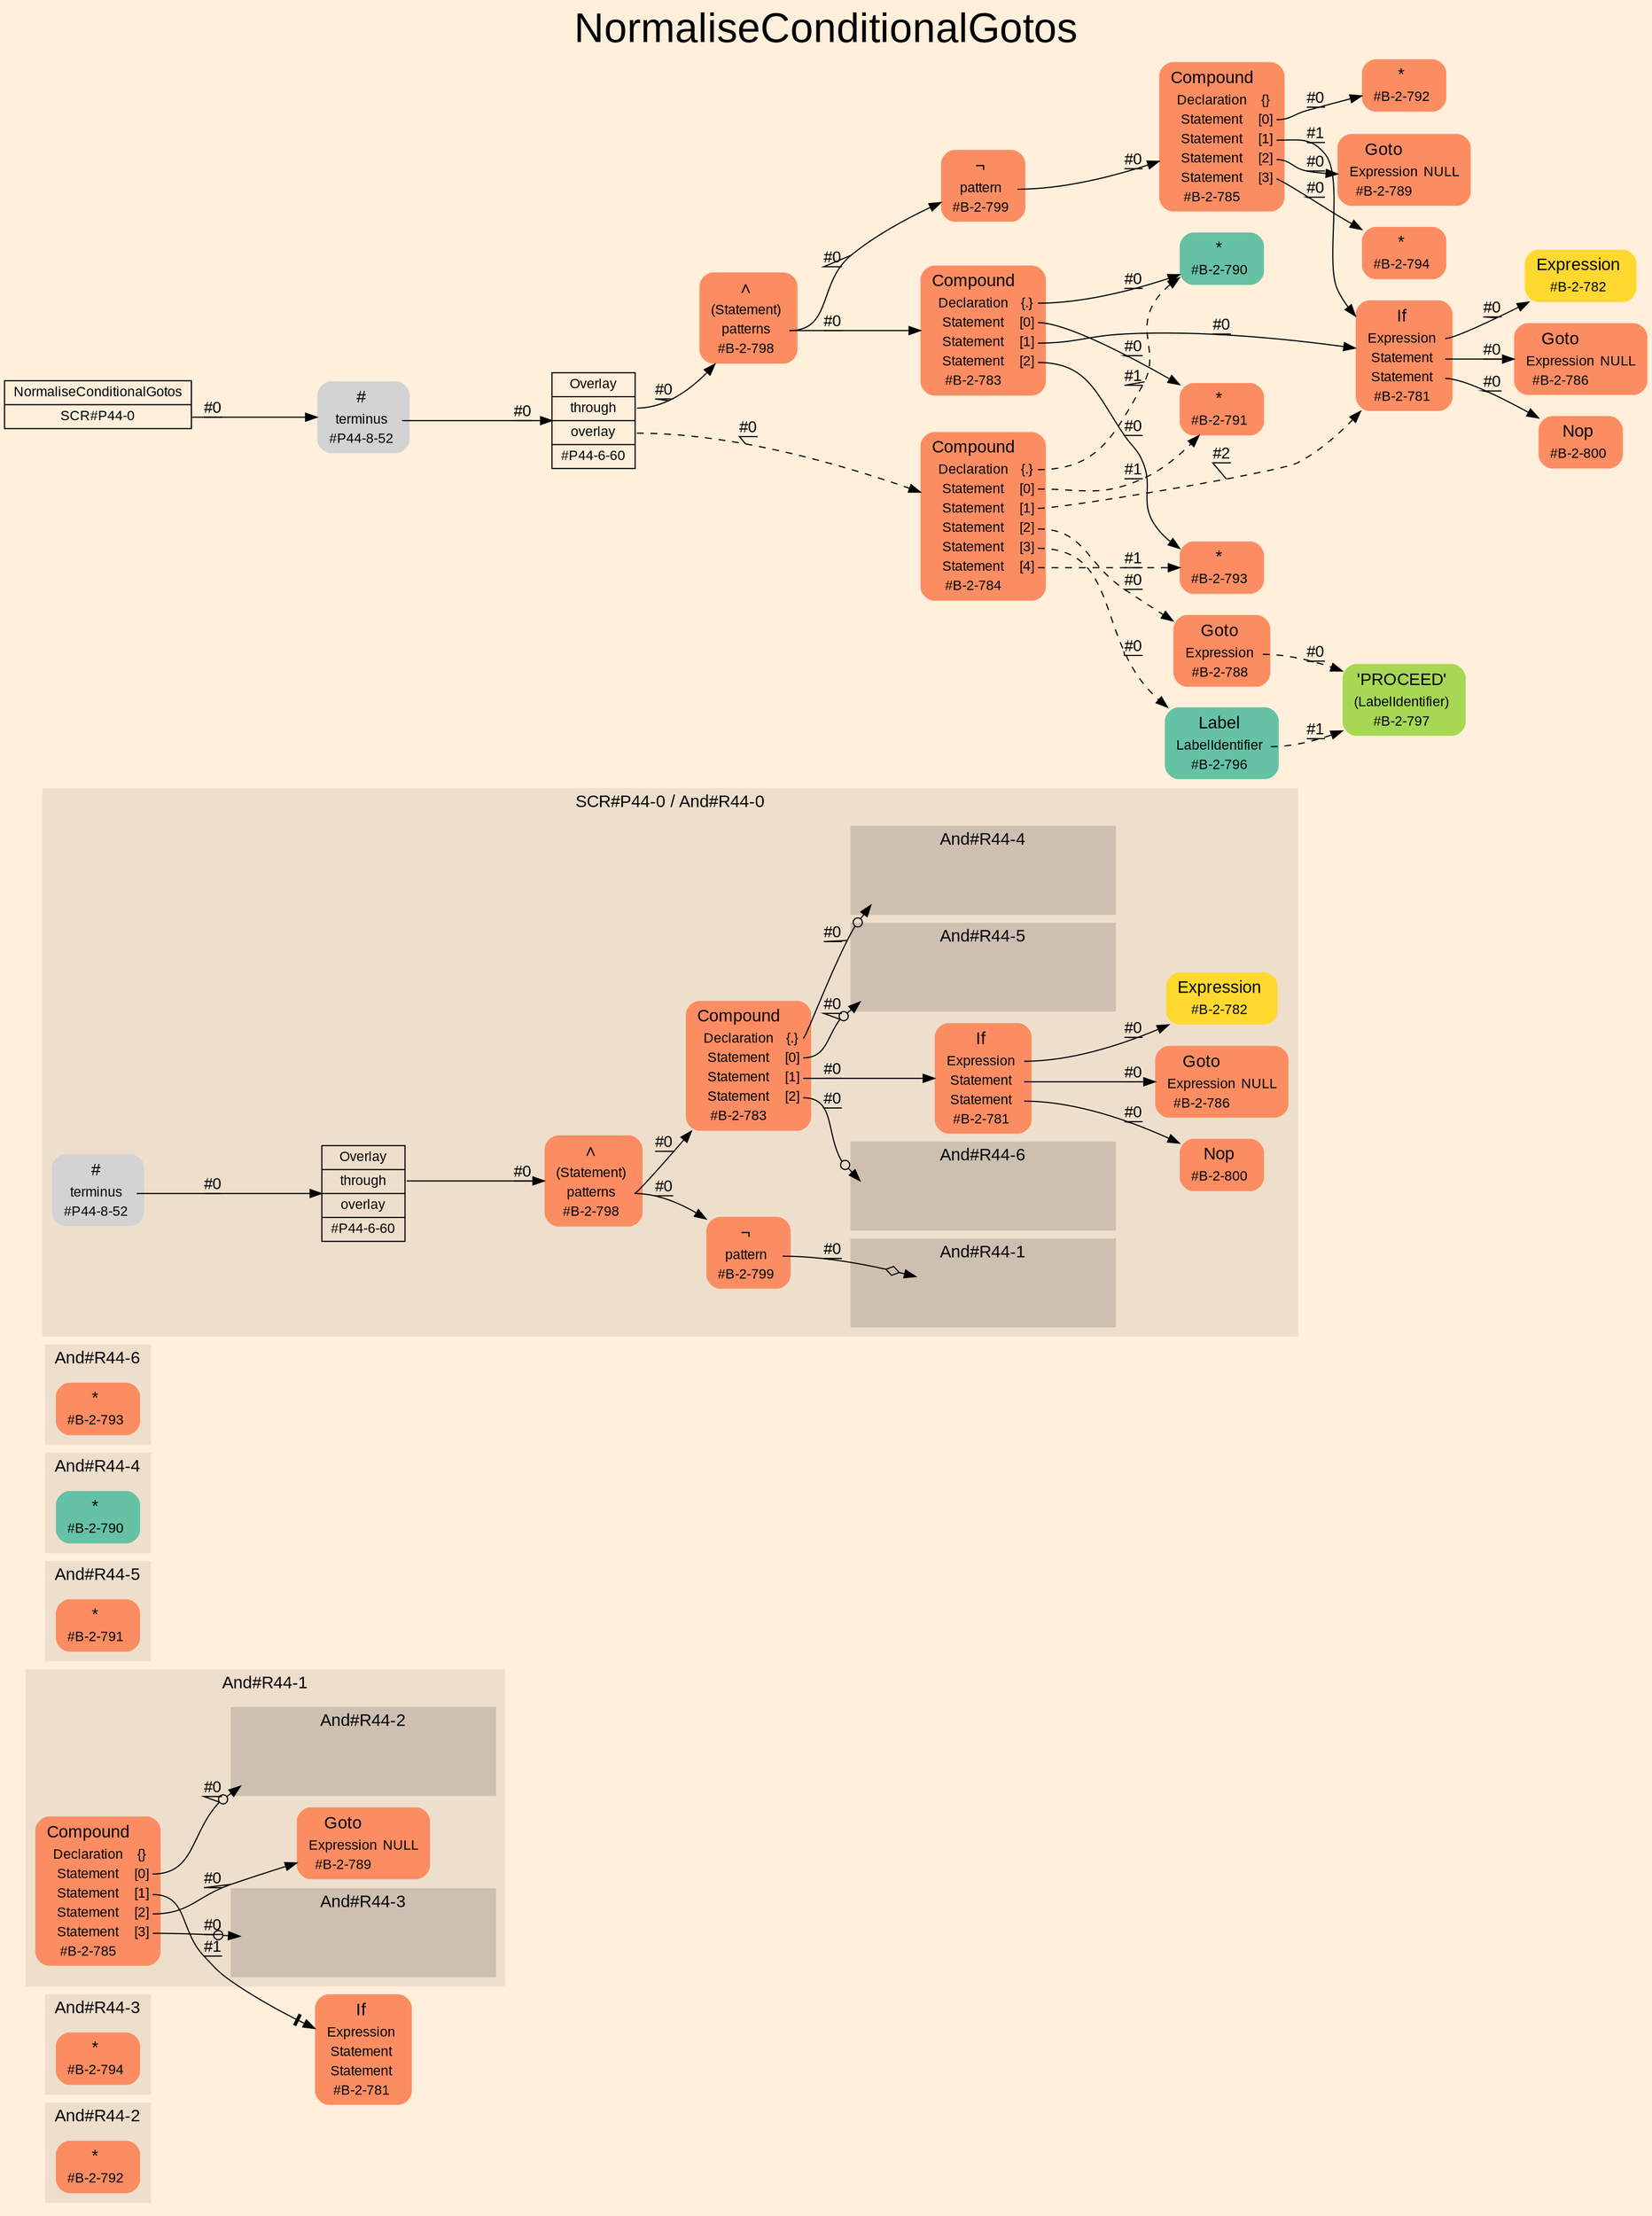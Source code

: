 digraph "NormaliseConditionalGotos" {
label = "NormaliseConditionalGotos"
labelloc = t
fontsize = "36"
graph [
    rankdir = "LR"
    ranksep = 0.3
    bgcolor = antiquewhite1
    color = black
    fontcolor = black
    fontname = "Arial"
];
node [
    fontname = "Arial"
];
edge [
    fontname = "Arial"
];

// -------------------- figure And#R44-2 --------------------
// -------- region And#R44-2 ----------
subgraph "clusterAnd#R44-2" {
    label = "And#R44-2"
    style = "filled"
    color = antiquewhite2
    fontsize = "15"
    "And#R44-2/#B-2-792" [
        // -------- block And#R44-2/#B-2-792 ----------
        shape = "plaintext"
        fillcolor = "/set28/2"
        label = <<TABLE BORDER="0" CELLBORDER="0" CELLSPACING="0">
         <TR><TD><FONT POINT-SIZE="15.0">*</FONT></TD><TD></TD></TR>
         <TR><TD>#B-2-792</TD><TD PORT="port0"></TD></TR>
        </TABLE>>
        style = "rounded,filled"
        fontsize = "12"
    ];
    
}


// -------------------- figure And#R44-3 --------------------
// -------- region And#R44-3 ----------
subgraph "clusterAnd#R44-3" {
    label = "And#R44-3"
    style = "filled"
    color = antiquewhite2
    fontsize = "15"
    "And#R44-3/#B-2-794" [
        // -------- block And#R44-3/#B-2-794 ----------
        shape = "plaintext"
        fillcolor = "/set28/2"
        label = <<TABLE BORDER="0" CELLBORDER="0" CELLSPACING="0">
         <TR><TD><FONT POINT-SIZE="15.0">*</FONT></TD><TD></TD></TR>
         <TR><TD>#B-2-794</TD><TD PORT="port0"></TD></TR>
        </TABLE>>
        style = "rounded,filled"
        fontsize = "12"
    ];
    
}


// -------------------- figure And#R44-1 --------------------
// -------- region And#R44-1 ----------
subgraph "clusterAnd#R44-1" {
    label = "And#R44-1"
    style = "filled"
    color = antiquewhite2
    fontsize = "15"
    "And#R44-1/#B-2-789" [
        // -------- block And#R44-1/#B-2-789 ----------
        shape = "plaintext"
        fillcolor = "/set28/2"
        label = <<TABLE BORDER="0" CELLBORDER="0" CELLSPACING="0">
         <TR><TD><FONT POINT-SIZE="15.0">Goto</FONT></TD><TD></TD></TR>
         <TR><TD>Expression</TD><TD PORT="port0">NULL</TD></TR>
         <TR><TD>#B-2-789</TD><TD PORT="port1"></TD></TR>
        </TABLE>>
        style = "rounded,filled"
        fontsize = "12"
    ];
    
    "And#R44-1/#B-2-785" [
        // -------- block And#R44-1/#B-2-785 ----------
        shape = "plaintext"
        fillcolor = "/set28/2"
        label = <<TABLE BORDER="0" CELLBORDER="0" CELLSPACING="0">
         <TR><TD><FONT POINT-SIZE="15.0">Compound</FONT></TD><TD></TD></TR>
         <TR><TD>Declaration</TD><TD PORT="port0">{}</TD></TR>
         <TR><TD>Statement</TD><TD PORT="port1">[0]</TD></TR>
         <TR><TD>Statement</TD><TD PORT="port2">[1]</TD></TR>
         <TR><TD>Statement</TD><TD PORT="port3">[2]</TD></TR>
         <TR><TD>Statement</TD><TD PORT="port4">[3]</TD></TR>
         <TR><TD>#B-2-785</TD><TD PORT="port5"></TD></TR>
        </TABLE>>
        style = "rounded,filled"
        fontsize = "12"
    ];
    
    // -------- region And#R44-1/And#R44-2 ----------
    subgraph "clusterAnd#R44-1/And#R44-2" {
        label = "And#R44-2"
        style = "filled"
        color = antiquewhite3
        fontsize = "15"
        "And#R44-1/And#R44-2/#B-2-792" [
            // -------- block And#R44-1/And#R44-2/#B-2-792 ----------
            shape = none
            fillcolor = "/set28/2"
            style = "invisible"
        ];
        
    }
    
    // -------- region And#R44-1/And#R44-3 ----------
    subgraph "clusterAnd#R44-1/And#R44-3" {
        label = "And#R44-3"
        style = "filled"
        color = antiquewhite3
        fontsize = "15"
        "And#R44-1/And#R44-3/#B-2-794" [
            // -------- block And#R44-1/And#R44-3/#B-2-794 ----------
            shape = none
            fillcolor = "/set28/2"
            style = "invisible"
        ];
        
    }
    
}

"And#R44-1/#B-2-781" [
    // -------- block And#R44-1/#B-2-781 ----------
    shape = "plaintext"
    fillcolor = "/set28/2"
    label = <<TABLE BORDER="0" CELLBORDER="0" CELLSPACING="0">
     <TR><TD><FONT POINT-SIZE="15.0">If</FONT></TD><TD></TD></TR>
     <TR><TD>Expression</TD><TD PORT="port0"></TD></TR>
     <TR><TD>Statement</TD><TD PORT="port1"></TD></TR>
     <TR><TD>Statement</TD><TD PORT="port2"></TD></TR>
     <TR><TD>#B-2-781</TD><TD PORT="port3"></TD></TR>
    </TABLE>>
    style = "rounded,filled"
    fontsize = "12"
];

"And#R44-1/#B-2-785":port1 -> "And#R44-1/And#R44-2/#B-2-792" [
    arrowhead="normalnoneodot"
    label = "#0"
    decorate = true
    color = black
    fontcolor = black
];

"And#R44-1/#B-2-785":port2 -> "And#R44-1/#B-2-781" [
    arrowhead="normalnonetee"
    label = "#1"
    decorate = true
    color = black
    fontcolor = black
];

"And#R44-1/#B-2-785":port3 -> "And#R44-1/#B-2-789" [
    label = "#0"
    decorate = true
    color = black
    fontcolor = black
];

"And#R44-1/#B-2-785":port4 -> "And#R44-1/And#R44-3/#B-2-794" [
    arrowhead="normalnoneodot"
    label = "#0"
    decorate = true
    color = black
    fontcolor = black
];


// -------------------- figure And#R44-5 --------------------
// -------- region And#R44-5 ----------
subgraph "clusterAnd#R44-5" {
    label = "And#R44-5"
    style = "filled"
    color = antiquewhite2
    fontsize = "15"
    "And#R44-5/#B-2-791" [
        // -------- block And#R44-5/#B-2-791 ----------
        shape = "plaintext"
        fillcolor = "/set28/2"
        label = <<TABLE BORDER="0" CELLBORDER="0" CELLSPACING="0">
         <TR><TD><FONT POINT-SIZE="15.0">*</FONT></TD><TD></TD></TR>
         <TR><TD>#B-2-791</TD><TD PORT="port0"></TD></TR>
        </TABLE>>
        style = "rounded,filled"
        fontsize = "12"
    ];
    
}


// -------------------- figure And#R44-4 --------------------
// -------- region And#R44-4 ----------
subgraph "clusterAnd#R44-4" {
    label = "And#R44-4"
    style = "filled"
    color = antiquewhite2
    fontsize = "15"
    "And#R44-4/#B-2-790" [
        // -------- block And#R44-4/#B-2-790 ----------
        shape = "plaintext"
        fillcolor = "/set28/1"
        label = <<TABLE BORDER="0" CELLBORDER="0" CELLSPACING="0">
         <TR><TD><FONT POINT-SIZE="15.0">*</FONT></TD><TD></TD></TR>
         <TR><TD>#B-2-790</TD><TD PORT="port0"></TD></TR>
        </TABLE>>
        style = "rounded,filled"
        fontsize = "12"
    ];
    
}


// -------------------- figure And#R44-6 --------------------
// -------- region And#R44-6 ----------
subgraph "clusterAnd#R44-6" {
    label = "And#R44-6"
    style = "filled"
    color = antiquewhite2
    fontsize = "15"
    "And#R44-6/#B-2-793" [
        // -------- block And#R44-6/#B-2-793 ----------
        shape = "plaintext"
        fillcolor = "/set28/2"
        label = <<TABLE BORDER="0" CELLBORDER="0" CELLSPACING="0">
         <TR><TD><FONT POINT-SIZE="15.0">*</FONT></TD><TD></TD></TR>
         <TR><TD>#B-2-793</TD><TD PORT="port0"></TD></TR>
        </TABLE>>
        style = "rounded,filled"
        fontsize = "12"
    ];
    
}


// -------------------- figure And#R44-0 --------------------
// -------- region And#R44-0 ----------
subgraph "clusterAnd#R44-0" {
    label = "SCR#P44-0 / And#R44-0"
    style = "filled"
    color = antiquewhite2
    fontsize = "15"
    "And#R44-0/#B-2-798" [
        // -------- block And#R44-0/#B-2-798 ----------
        shape = "plaintext"
        fillcolor = "/set28/2"
        label = <<TABLE BORDER="0" CELLBORDER="0" CELLSPACING="0">
         <TR><TD><FONT POINT-SIZE="15.0">∧</FONT></TD><TD></TD></TR>
         <TR><TD>(Statement)</TD><TD PORT="port0"></TD></TR>
         <TR><TD>patterns</TD><TD PORT="port1"></TD></TR>
         <TR><TD>#B-2-798</TD><TD PORT="port2"></TD></TR>
        </TABLE>>
        style = "rounded,filled"
        fontsize = "12"
    ];
    
    "And#R44-0/#B-2-786" [
        // -------- block And#R44-0/#B-2-786 ----------
        shape = "plaintext"
        fillcolor = "/set28/2"
        label = <<TABLE BORDER="0" CELLBORDER="0" CELLSPACING="0">
         <TR><TD><FONT POINT-SIZE="15.0">Goto</FONT></TD><TD></TD></TR>
         <TR><TD>Expression</TD><TD PORT="port0">NULL</TD></TR>
         <TR><TD>#B-2-786</TD><TD PORT="port1"></TD></TR>
        </TABLE>>
        style = "rounded,filled"
        fontsize = "12"
    ];
    
    "And#R44-0/#P44-6-60" [
        // -------- block And#R44-0/#P44-6-60 ----------
        shape = "record"
        fillcolor = antiquewhite2
        label = "<fixed> Overlay | <port0> through | <port1> overlay | <port2> #P44-6-60"
        style = "filled"
        fontsize = "12"
        color = black
        fontcolor = black
    ];
    
    "And#R44-0/#B-2-799" [
        // -------- block And#R44-0/#B-2-799 ----------
        shape = "plaintext"
        fillcolor = "/set28/2"
        label = <<TABLE BORDER="0" CELLBORDER="0" CELLSPACING="0">
         <TR><TD><FONT POINT-SIZE="15.0">¬</FONT></TD><TD></TD></TR>
         <TR><TD>pattern</TD><TD PORT="port0"></TD></TR>
         <TR><TD>#B-2-799</TD><TD PORT="port1"></TD></TR>
        </TABLE>>
        style = "rounded,filled"
        fontsize = "12"
    ];
    
    "And#R44-0/#B-2-781" [
        // -------- block And#R44-0/#B-2-781 ----------
        shape = "plaintext"
        fillcolor = "/set28/2"
        label = <<TABLE BORDER="0" CELLBORDER="0" CELLSPACING="0">
         <TR><TD><FONT POINT-SIZE="15.0">If</FONT></TD><TD></TD></TR>
         <TR><TD>Expression</TD><TD PORT="port0"></TD></TR>
         <TR><TD>Statement</TD><TD PORT="port1"></TD></TR>
         <TR><TD>Statement</TD><TD PORT="port2"></TD></TR>
         <TR><TD>#B-2-781</TD><TD PORT="port3"></TD></TR>
        </TABLE>>
        style = "rounded,filled"
        fontsize = "12"
    ];
    
    "And#R44-0/#B-2-782" [
        // -------- block And#R44-0/#B-2-782 ----------
        shape = "plaintext"
        fillcolor = "/set28/6"
        label = <<TABLE BORDER="0" CELLBORDER="0" CELLSPACING="0">
         <TR><TD><FONT POINT-SIZE="15.0">Expression</FONT></TD><TD></TD></TR>
         <TR><TD>#B-2-782</TD><TD PORT="port0"></TD></TR>
        </TABLE>>
        style = "rounded,filled"
        fontsize = "12"
    ];
    
    "And#R44-0/#B-2-783" [
        // -------- block And#R44-0/#B-2-783 ----------
        shape = "plaintext"
        fillcolor = "/set28/2"
        label = <<TABLE BORDER="0" CELLBORDER="0" CELLSPACING="0">
         <TR><TD><FONT POINT-SIZE="15.0">Compound</FONT></TD><TD></TD></TR>
         <TR><TD>Declaration</TD><TD PORT="port0">{.}</TD></TR>
         <TR><TD>Statement</TD><TD PORT="port1">[0]</TD></TR>
         <TR><TD>Statement</TD><TD PORT="port2">[1]</TD></TR>
         <TR><TD>Statement</TD><TD PORT="port3">[2]</TD></TR>
         <TR><TD>#B-2-783</TD><TD PORT="port4"></TD></TR>
        </TABLE>>
        style = "rounded,filled"
        fontsize = "12"
    ];
    
    "And#R44-0/#P44-8-52" [
        // -------- block And#R44-0/#P44-8-52 ----------
        shape = "plaintext"
        label = <<TABLE BORDER="0" CELLBORDER="0" CELLSPACING="0">
         <TR><TD><FONT POINT-SIZE="15.0">#</FONT></TD><TD></TD></TR>
         <TR><TD>terminus</TD><TD PORT="port0"></TD></TR>
         <TR><TD>#P44-8-52</TD><TD PORT="port1"></TD></TR>
        </TABLE>>
        style = "rounded,filled"
        fontsize = "12"
    ];
    
    "And#R44-0/#B-2-800" [
        // -------- block And#R44-0/#B-2-800 ----------
        shape = "plaintext"
        fillcolor = "/set28/2"
        label = <<TABLE BORDER="0" CELLBORDER="0" CELLSPACING="0">
         <TR><TD><FONT POINT-SIZE="15.0">Nop</FONT></TD><TD></TD></TR>
         <TR><TD>#B-2-800</TD><TD PORT="port0"></TD></TR>
        </TABLE>>
        style = "rounded,filled"
        fontsize = "12"
    ];
    
    // -------- region And#R44-0/And#R44-1 ----------
    subgraph "clusterAnd#R44-0/And#R44-1" {
        label = "And#R44-1"
        style = "filled"
        color = antiquewhite3
        fontsize = "15"
        "And#R44-0/And#R44-1/#B-2-785" [
            // -------- block And#R44-0/And#R44-1/#B-2-785 ----------
            shape = none
            fillcolor = "/set28/2"
            style = "invisible"
        ];
        
    }
    
    // -------- region And#R44-0/And#R44-4 ----------
    subgraph "clusterAnd#R44-0/And#R44-4" {
        label = "And#R44-4"
        style = "filled"
        color = antiquewhite3
        fontsize = "15"
        "And#R44-0/And#R44-4/#B-2-790" [
            // -------- block And#R44-0/And#R44-4/#B-2-790 ----------
            shape = none
            fillcolor = "/set28/1"
            style = "invisible"
        ];
        
    }
    
    // -------- region And#R44-0/And#R44-5 ----------
    subgraph "clusterAnd#R44-0/And#R44-5" {
        label = "And#R44-5"
        style = "filled"
        color = antiquewhite3
        fontsize = "15"
        "And#R44-0/And#R44-5/#B-2-791" [
            // -------- block And#R44-0/And#R44-5/#B-2-791 ----------
            shape = none
            fillcolor = "/set28/2"
            style = "invisible"
        ];
        
    }
    
    // -------- region And#R44-0/And#R44-6 ----------
    subgraph "clusterAnd#R44-0/And#R44-6" {
        label = "And#R44-6"
        style = "filled"
        color = antiquewhite3
        fontsize = "15"
        "And#R44-0/And#R44-6/#B-2-793" [
            // -------- block And#R44-0/And#R44-6/#B-2-793 ----------
            shape = none
            fillcolor = "/set28/2"
            style = "invisible"
        ];
        
    }
    
}

"And#R44-0/#B-2-798":port1 -> "And#R44-0/#B-2-783" [
    label = "#0"
    decorate = true
    color = black
    fontcolor = black
];

"And#R44-0/#B-2-798":port1 -> "And#R44-0/#B-2-799" [
    label = "#0"
    decorate = true
    color = black
    fontcolor = black
];

"And#R44-0/#P44-6-60":port0 -> "And#R44-0/#B-2-798" [
    label = "#0"
    decorate = true
    color = black
    fontcolor = black
];

"And#R44-0/#B-2-799":port0 -> "And#R44-0/And#R44-1/#B-2-785" [
    arrowhead="normalnoneodiamond"
    label = "#0"
    decorate = true
    color = black
    fontcolor = black
];

"And#R44-0/#B-2-781":port0 -> "And#R44-0/#B-2-782" [
    label = "#0"
    decorate = true
    color = black
    fontcolor = black
];

"And#R44-0/#B-2-781":port1 -> "And#R44-0/#B-2-786" [
    label = "#0"
    decorate = true
    color = black
    fontcolor = black
];

"And#R44-0/#B-2-781":port2 -> "And#R44-0/#B-2-800" [
    label = "#0"
    decorate = true
    color = black
    fontcolor = black
];

"And#R44-0/#B-2-783":port0 -> "And#R44-0/And#R44-4/#B-2-790" [
    arrowhead="normalnoneodot"
    label = "#0"
    decorate = true
    color = black
    fontcolor = black
];

"And#R44-0/#B-2-783":port1 -> "And#R44-0/And#R44-5/#B-2-791" [
    arrowhead="normalnoneodot"
    label = "#0"
    decorate = true
    color = black
    fontcolor = black
];

"And#R44-0/#B-2-783":port2 -> "And#R44-0/#B-2-781" [
    label = "#0"
    decorate = true
    color = black
    fontcolor = black
];

"And#R44-0/#B-2-783":port3 -> "And#R44-0/And#R44-6/#B-2-793" [
    arrowhead="normalnoneodot"
    label = "#0"
    decorate = true
    color = black
    fontcolor = black
];

"And#R44-0/#P44-8-52":port0 -> "And#R44-0/#P44-6-60" [
    label = "#0"
    decorate = true
    color = black
    fontcolor = black
];


// -------------------- transformation figure --------------------
"CR#P44-0" [
    // -------- block CR#P44-0 ----------
    shape = "record"
    fillcolor = antiquewhite1
    label = "<fixed> NormaliseConditionalGotos | <port0> SCR#P44-0"
    style = "filled"
    fontsize = "12"
    color = black
    fontcolor = black
];

"#P44-8-52" [
    // -------- block #P44-8-52 ----------
    shape = "plaintext"
    label = <<TABLE BORDER="0" CELLBORDER="0" CELLSPACING="0">
     <TR><TD><FONT POINT-SIZE="15.0">#</FONT></TD><TD></TD></TR>
     <TR><TD>terminus</TD><TD PORT="port0"></TD></TR>
     <TR><TD>#P44-8-52</TD><TD PORT="port1"></TD></TR>
    </TABLE>>
    style = "rounded,filled"
    fontsize = "12"
];

"#P44-6-60" [
    // -------- block #P44-6-60 ----------
    shape = "record"
    fillcolor = antiquewhite1
    label = "<fixed> Overlay | <port0> through | <port1> overlay | <port2> #P44-6-60"
    style = "filled"
    fontsize = "12"
    color = black
    fontcolor = black
];

"#B-2-798" [
    // -------- block #B-2-798 ----------
    shape = "plaintext"
    fillcolor = "/set28/2"
    label = <<TABLE BORDER="0" CELLBORDER="0" CELLSPACING="0">
     <TR><TD><FONT POINT-SIZE="15.0">∧</FONT></TD><TD></TD></TR>
     <TR><TD>(Statement)</TD><TD PORT="port0"></TD></TR>
     <TR><TD>patterns</TD><TD PORT="port1"></TD></TR>
     <TR><TD>#B-2-798</TD><TD PORT="port2"></TD></TR>
    </TABLE>>
    style = "rounded,filled"
    fontsize = "12"
];

"#B-2-783" [
    // -------- block #B-2-783 ----------
    shape = "plaintext"
    fillcolor = "/set28/2"
    label = <<TABLE BORDER="0" CELLBORDER="0" CELLSPACING="0">
     <TR><TD><FONT POINT-SIZE="15.0">Compound</FONT></TD><TD></TD></TR>
     <TR><TD>Declaration</TD><TD PORT="port0">{.}</TD></TR>
     <TR><TD>Statement</TD><TD PORT="port1">[0]</TD></TR>
     <TR><TD>Statement</TD><TD PORT="port2">[1]</TD></TR>
     <TR><TD>Statement</TD><TD PORT="port3">[2]</TD></TR>
     <TR><TD>#B-2-783</TD><TD PORT="port4"></TD></TR>
    </TABLE>>
    style = "rounded,filled"
    fontsize = "12"
];

"#B-2-790" [
    // -------- block #B-2-790 ----------
    shape = "plaintext"
    fillcolor = "/set28/1"
    label = <<TABLE BORDER="0" CELLBORDER="0" CELLSPACING="0">
     <TR><TD><FONT POINT-SIZE="15.0">*</FONT></TD><TD></TD></TR>
     <TR><TD>#B-2-790</TD><TD PORT="port0"></TD></TR>
    </TABLE>>
    style = "rounded,filled"
    fontsize = "12"
];

"#B-2-791" [
    // -------- block #B-2-791 ----------
    shape = "plaintext"
    fillcolor = "/set28/2"
    label = <<TABLE BORDER="0" CELLBORDER="0" CELLSPACING="0">
     <TR><TD><FONT POINT-SIZE="15.0">*</FONT></TD><TD></TD></TR>
     <TR><TD>#B-2-791</TD><TD PORT="port0"></TD></TR>
    </TABLE>>
    style = "rounded,filled"
    fontsize = "12"
];

"#B-2-781" [
    // -------- block #B-2-781 ----------
    shape = "plaintext"
    fillcolor = "/set28/2"
    label = <<TABLE BORDER="0" CELLBORDER="0" CELLSPACING="0">
     <TR><TD><FONT POINT-SIZE="15.0">If</FONT></TD><TD></TD></TR>
     <TR><TD>Expression</TD><TD PORT="port0"></TD></TR>
     <TR><TD>Statement</TD><TD PORT="port1"></TD></TR>
     <TR><TD>Statement</TD><TD PORT="port2"></TD></TR>
     <TR><TD>#B-2-781</TD><TD PORT="port3"></TD></TR>
    </TABLE>>
    style = "rounded,filled"
    fontsize = "12"
];

"#B-2-782" [
    // -------- block #B-2-782 ----------
    shape = "plaintext"
    fillcolor = "/set28/6"
    label = <<TABLE BORDER="0" CELLBORDER="0" CELLSPACING="0">
     <TR><TD><FONT POINT-SIZE="15.0">Expression</FONT></TD><TD></TD></TR>
     <TR><TD>#B-2-782</TD><TD PORT="port0"></TD></TR>
    </TABLE>>
    style = "rounded,filled"
    fontsize = "12"
];

"#B-2-786" [
    // -------- block #B-2-786 ----------
    shape = "plaintext"
    fillcolor = "/set28/2"
    label = <<TABLE BORDER="0" CELLBORDER="0" CELLSPACING="0">
     <TR><TD><FONT POINT-SIZE="15.0">Goto</FONT></TD><TD></TD></TR>
     <TR><TD>Expression</TD><TD PORT="port0">NULL</TD></TR>
     <TR><TD>#B-2-786</TD><TD PORT="port1"></TD></TR>
    </TABLE>>
    style = "rounded,filled"
    fontsize = "12"
];

"#B-2-800" [
    // -------- block #B-2-800 ----------
    shape = "plaintext"
    fillcolor = "/set28/2"
    label = <<TABLE BORDER="0" CELLBORDER="0" CELLSPACING="0">
     <TR><TD><FONT POINT-SIZE="15.0">Nop</FONT></TD><TD></TD></TR>
     <TR><TD>#B-2-800</TD><TD PORT="port0"></TD></TR>
    </TABLE>>
    style = "rounded,filled"
    fontsize = "12"
];

"#B-2-793" [
    // -------- block #B-2-793 ----------
    shape = "plaintext"
    fillcolor = "/set28/2"
    label = <<TABLE BORDER="0" CELLBORDER="0" CELLSPACING="0">
     <TR><TD><FONT POINT-SIZE="15.0">*</FONT></TD><TD></TD></TR>
     <TR><TD>#B-2-793</TD><TD PORT="port0"></TD></TR>
    </TABLE>>
    style = "rounded,filled"
    fontsize = "12"
];

"#B-2-799" [
    // -------- block #B-2-799 ----------
    shape = "plaintext"
    fillcolor = "/set28/2"
    label = <<TABLE BORDER="0" CELLBORDER="0" CELLSPACING="0">
     <TR><TD><FONT POINT-SIZE="15.0">¬</FONT></TD><TD></TD></TR>
     <TR><TD>pattern</TD><TD PORT="port0"></TD></TR>
     <TR><TD>#B-2-799</TD><TD PORT="port1"></TD></TR>
    </TABLE>>
    style = "rounded,filled"
    fontsize = "12"
];

"#B-2-785" [
    // -------- block #B-2-785 ----------
    shape = "plaintext"
    fillcolor = "/set28/2"
    label = <<TABLE BORDER="0" CELLBORDER="0" CELLSPACING="0">
     <TR><TD><FONT POINT-SIZE="15.0">Compound</FONT></TD><TD></TD></TR>
     <TR><TD>Declaration</TD><TD PORT="port0">{}</TD></TR>
     <TR><TD>Statement</TD><TD PORT="port1">[0]</TD></TR>
     <TR><TD>Statement</TD><TD PORT="port2">[1]</TD></TR>
     <TR><TD>Statement</TD><TD PORT="port3">[2]</TD></TR>
     <TR><TD>Statement</TD><TD PORT="port4">[3]</TD></TR>
     <TR><TD>#B-2-785</TD><TD PORT="port5"></TD></TR>
    </TABLE>>
    style = "rounded,filled"
    fontsize = "12"
];

"#B-2-792" [
    // -------- block #B-2-792 ----------
    shape = "plaintext"
    fillcolor = "/set28/2"
    label = <<TABLE BORDER="0" CELLBORDER="0" CELLSPACING="0">
     <TR><TD><FONT POINT-SIZE="15.0">*</FONT></TD><TD></TD></TR>
     <TR><TD>#B-2-792</TD><TD PORT="port0"></TD></TR>
    </TABLE>>
    style = "rounded,filled"
    fontsize = "12"
];

"#B-2-789" [
    // -------- block #B-2-789 ----------
    shape = "plaintext"
    fillcolor = "/set28/2"
    label = <<TABLE BORDER="0" CELLBORDER="0" CELLSPACING="0">
     <TR><TD><FONT POINT-SIZE="15.0">Goto</FONT></TD><TD></TD></TR>
     <TR><TD>Expression</TD><TD PORT="port0">NULL</TD></TR>
     <TR><TD>#B-2-789</TD><TD PORT="port1"></TD></TR>
    </TABLE>>
    style = "rounded,filled"
    fontsize = "12"
];

"#B-2-794" [
    // -------- block #B-2-794 ----------
    shape = "plaintext"
    fillcolor = "/set28/2"
    label = <<TABLE BORDER="0" CELLBORDER="0" CELLSPACING="0">
     <TR><TD><FONT POINT-SIZE="15.0">*</FONT></TD><TD></TD></TR>
     <TR><TD>#B-2-794</TD><TD PORT="port0"></TD></TR>
    </TABLE>>
    style = "rounded,filled"
    fontsize = "12"
];

"#B-2-784" [
    // -------- block #B-2-784 ----------
    shape = "plaintext"
    fillcolor = "/set28/2"
    label = <<TABLE BORDER="0" CELLBORDER="0" CELLSPACING="0">
     <TR><TD><FONT POINT-SIZE="15.0">Compound</FONT></TD><TD></TD></TR>
     <TR><TD>Declaration</TD><TD PORT="port0">{.}</TD></TR>
     <TR><TD>Statement</TD><TD PORT="port1">[0]</TD></TR>
     <TR><TD>Statement</TD><TD PORT="port2">[1]</TD></TR>
     <TR><TD>Statement</TD><TD PORT="port3">[2]</TD></TR>
     <TR><TD>Statement</TD><TD PORT="port4">[3]</TD></TR>
     <TR><TD>Statement</TD><TD PORT="port5">[4]</TD></TR>
     <TR><TD>#B-2-784</TD><TD PORT="port6"></TD></TR>
    </TABLE>>
    style = "rounded,filled"
    fontsize = "12"
];

"#B-2-788" [
    // -------- block #B-2-788 ----------
    shape = "plaintext"
    fillcolor = "/set28/2"
    label = <<TABLE BORDER="0" CELLBORDER="0" CELLSPACING="0">
     <TR><TD><FONT POINT-SIZE="15.0">Goto</FONT></TD><TD></TD></TR>
     <TR><TD>Expression</TD><TD PORT="port0"></TD></TR>
     <TR><TD>#B-2-788</TD><TD PORT="port1"></TD></TR>
    </TABLE>>
    style = "rounded,filled"
    fontsize = "12"
];

"#B-2-797" [
    // -------- block #B-2-797 ----------
    shape = "plaintext"
    fillcolor = "/set28/5"
    label = <<TABLE BORDER="0" CELLBORDER="0" CELLSPACING="0">
     <TR><TD><FONT POINT-SIZE="15.0">'PROCEED'</FONT></TD><TD></TD></TR>
     <TR><TD>(LabelIdentifier)</TD><TD PORT="port0"></TD></TR>
     <TR><TD>#B-2-797</TD><TD PORT="port1"></TD></TR>
    </TABLE>>
    style = "rounded,filled"
    fontsize = "12"
];

"#B-2-796" [
    // -------- block #B-2-796 ----------
    shape = "plaintext"
    fillcolor = "/set28/1"
    label = <<TABLE BORDER="0" CELLBORDER="0" CELLSPACING="0">
     <TR><TD><FONT POINT-SIZE="15.0">Label</FONT></TD><TD></TD></TR>
     <TR><TD>LabelIdentifier</TD><TD PORT="port0"></TD></TR>
     <TR><TD>#B-2-796</TD><TD PORT="port1"></TD></TR>
    </TABLE>>
    style = "rounded,filled"
    fontsize = "12"
];

"CR#P44-0":port0 -> "#P44-8-52" [
    label = "#0"
    decorate = true
    color = black
    fontcolor = black
];

"#P44-8-52":port0 -> "#P44-6-60" [
    label = "#0"
    decorate = true
    color = black
    fontcolor = black
];

"#P44-6-60":port0 -> "#B-2-798" [
    label = "#0"
    decorate = true
    color = black
    fontcolor = black
];

"#P44-6-60":port1 -> "#B-2-784" [
    style="dashed"
    label = "#0"
    decorate = true
    color = black
    fontcolor = black
];

"#B-2-798":port1 -> "#B-2-783" [
    label = "#0"
    decorate = true
    color = black
    fontcolor = black
];

"#B-2-798":port1 -> "#B-2-799" [
    label = "#0"
    decorate = true
    color = black
    fontcolor = black
];

"#B-2-783":port0 -> "#B-2-790" [
    label = "#0"
    decorate = true
    color = black
    fontcolor = black
];

"#B-2-783":port1 -> "#B-2-791" [
    label = "#0"
    decorate = true
    color = black
    fontcolor = black
];

"#B-2-783":port2 -> "#B-2-781" [
    label = "#0"
    decorate = true
    color = black
    fontcolor = black
];

"#B-2-783":port3 -> "#B-2-793" [
    label = "#0"
    decorate = true
    color = black
    fontcolor = black
];

"#B-2-781":port0 -> "#B-2-782" [
    label = "#0"
    decorate = true
    color = black
    fontcolor = black
];

"#B-2-781":port1 -> "#B-2-786" [
    label = "#0"
    decorate = true
    color = black
    fontcolor = black
];

"#B-2-781":port2 -> "#B-2-800" [
    label = "#0"
    decorate = true
    color = black
    fontcolor = black
];

"#B-2-799":port0 -> "#B-2-785" [
    label = "#0"
    decorate = true
    color = black
    fontcolor = black
];

"#B-2-785":port1 -> "#B-2-792" [
    label = "#0"
    decorate = true
    color = black
    fontcolor = black
];

"#B-2-785":port2 -> "#B-2-781" [
    label = "#1"
    decorate = true
    color = black
    fontcolor = black
];

"#B-2-785":port3 -> "#B-2-789" [
    label = "#0"
    decorate = true
    color = black
    fontcolor = black
];

"#B-2-785":port4 -> "#B-2-794" [
    label = "#0"
    decorate = true
    color = black
    fontcolor = black
];

"#B-2-784":port0 -> "#B-2-790" [
    style="dashed"
    label = "#1"
    decorate = true
    color = black
    fontcolor = black
];

"#B-2-784":port1 -> "#B-2-791" [
    style="dashed"
    label = "#1"
    decorate = true
    color = black
    fontcolor = black
];

"#B-2-784":port2 -> "#B-2-781" [
    style="dashed"
    label = "#2"
    decorate = true
    color = black
    fontcolor = black
];

"#B-2-784":port3 -> "#B-2-788" [
    style="dashed"
    label = "#0"
    decorate = true
    color = black
    fontcolor = black
];

"#B-2-784":port4 -> "#B-2-796" [
    style="dashed"
    label = "#0"
    decorate = true
    color = black
    fontcolor = black
];

"#B-2-784":port5 -> "#B-2-793" [
    style="dashed"
    label = "#1"
    decorate = true
    color = black
    fontcolor = black
];

"#B-2-788":port0 -> "#B-2-797" [
    style="dashed"
    label = "#0"
    decorate = true
    color = black
    fontcolor = black
];

"#B-2-796":port0 -> "#B-2-797" [
    style="dashed"
    label = "#1"
    decorate = true
    color = black
    fontcolor = black
];


}
